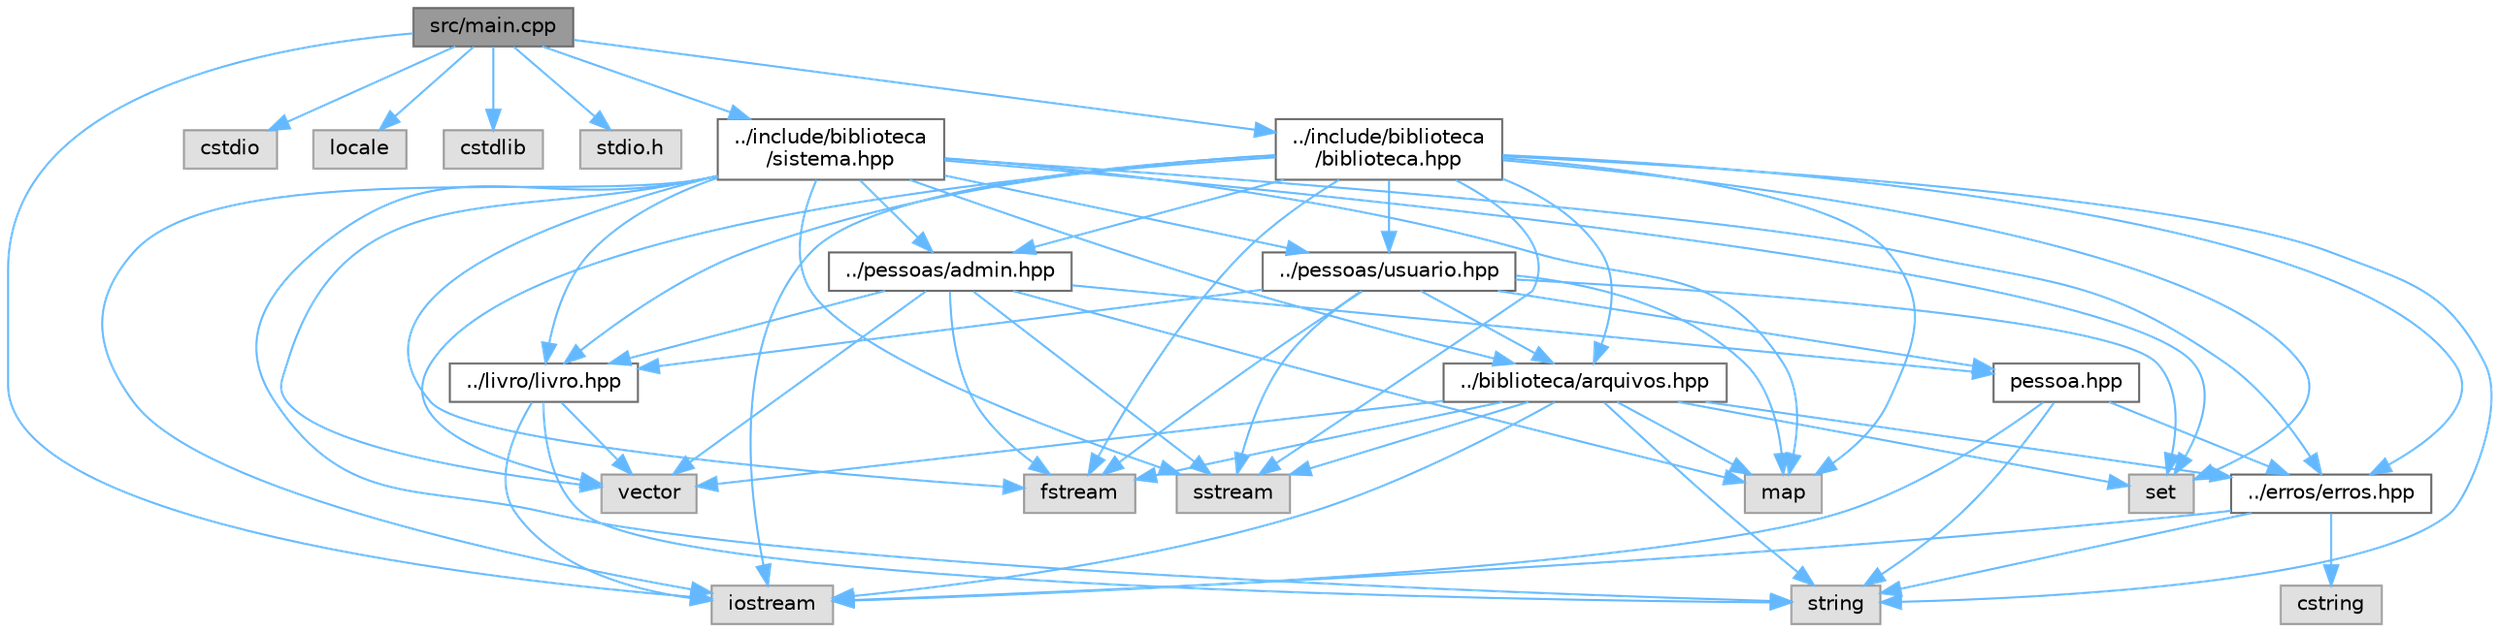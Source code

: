digraph "src/main.cpp"
{
 // LATEX_PDF_SIZE
  bgcolor="transparent";
  edge [fontname=Helvetica,fontsize=10,labelfontname=Helvetica,labelfontsize=10];
  node [fontname=Helvetica,fontsize=10,shape=box,height=0.2,width=0.4];
  Node1 [label="src/main.cpp",height=0.2,width=0.4,color="gray40", fillcolor="grey60", style="filled", fontcolor="black",tooltip=" "];
  Node1 -> Node2 [color="steelblue1",style="solid"];
  Node2 [label="iostream",height=0.2,width=0.4,color="grey60", fillcolor="#E0E0E0", style="filled",tooltip=" "];
  Node1 -> Node3 [color="steelblue1",style="solid"];
  Node3 [label="cstdio",height=0.2,width=0.4,color="grey60", fillcolor="#E0E0E0", style="filled",tooltip=" "];
  Node1 -> Node4 [color="steelblue1",style="solid"];
  Node4 [label="locale",height=0.2,width=0.4,color="grey60", fillcolor="#E0E0E0", style="filled",tooltip=" "];
  Node1 -> Node5 [color="steelblue1",style="solid"];
  Node5 [label="cstdlib",height=0.2,width=0.4,color="grey60", fillcolor="#E0E0E0", style="filled",tooltip=" "];
  Node1 -> Node6 [color="steelblue1",style="solid"];
  Node6 [label="stdio.h",height=0.2,width=0.4,color="grey60", fillcolor="#E0E0E0", style="filled",tooltip=" "];
  Node1 -> Node7 [color="steelblue1",style="solid"];
  Node7 [label="../include/biblioteca\l/sistema.hpp",height=0.2,width=0.4,color="grey40", fillcolor="white", style="filled",URL="$sistema_8hpp.html",tooltip="Classe responsável por armazenar o histórico de livros."];
  Node7 -> Node8 [color="steelblue1",style="solid"];
  Node8 [label="../livro/livro.hpp",height=0.2,width=0.4,color="grey40", fillcolor="white", style="filled",URL="$livro_8hpp.html",tooltip="Classe do objeto Livro."];
  Node8 -> Node2 [color="steelblue1",style="solid"];
  Node8 -> Node9 [color="steelblue1",style="solid"];
  Node9 [label="vector",height=0.2,width=0.4,color="grey60", fillcolor="#E0E0E0", style="filled",tooltip=" "];
  Node8 -> Node10 [color="steelblue1",style="solid"];
  Node10 [label="string",height=0.2,width=0.4,color="grey60", fillcolor="#E0E0E0", style="filled",tooltip=" "];
  Node7 -> Node11 [color="steelblue1",style="solid"];
  Node11 [label="../pessoas/usuario.hpp",height=0.2,width=0.4,color="grey40", fillcolor="white", style="filled",URL="$usuario_8hpp.html",tooltip="Classe do usuario."];
  Node11 -> Node12 [color="steelblue1",style="solid"];
  Node12 [label="pessoa.hpp",height=0.2,width=0.4,color="grey40", fillcolor="white", style="filled",URL="$pessoa_8hpp.html",tooltip="Classe mãe de usuario e admin."];
  Node12 -> Node2 [color="steelblue1",style="solid"];
  Node12 -> Node10 [color="steelblue1",style="solid"];
  Node12 -> Node13 [color="steelblue1",style="solid"];
  Node13 [label="../erros/erros.hpp",height=0.2,width=0.4,color="grey40", fillcolor="white", style="filled",URL="$erros_8hpp.html",tooltip="Classes de tratamento de exceções."];
  Node13 -> Node2 [color="steelblue1",style="solid"];
  Node13 -> Node10 [color="steelblue1",style="solid"];
  Node13 -> Node14 [color="steelblue1",style="solid"];
  Node14 [label="cstring",height=0.2,width=0.4,color="grey60", fillcolor="#E0E0E0", style="filled",tooltip=" "];
  Node11 -> Node8 [color="steelblue1",style="solid"];
  Node11 -> Node15 [color="steelblue1",style="solid"];
  Node15 [label="../biblioteca/arquivos.hpp",height=0.2,width=0.4,color="grey40", fillcolor="white", style="filled",URL="$arquivos_8hpp.html",tooltip="Classe assistente para facilitar a manipulação de arquivos."];
  Node15 -> Node2 [color="steelblue1",style="solid"];
  Node15 -> Node10 [color="steelblue1",style="solid"];
  Node15 -> Node9 [color="steelblue1",style="solid"];
  Node15 -> Node16 [color="steelblue1",style="solid"];
  Node16 [label="set",height=0.2,width=0.4,color="grey60", fillcolor="#E0E0E0", style="filled",tooltip=" "];
  Node15 -> Node17 [color="steelblue1",style="solid"];
  Node17 [label="map",height=0.2,width=0.4,color="grey60", fillcolor="#E0E0E0", style="filled",tooltip=" "];
  Node15 -> Node18 [color="steelblue1",style="solid"];
  Node18 [label="fstream",height=0.2,width=0.4,color="grey60", fillcolor="#E0E0E0", style="filled",tooltip=" "];
  Node15 -> Node19 [color="steelblue1",style="solid"];
  Node19 [label="sstream",height=0.2,width=0.4,color="grey60", fillcolor="#E0E0E0", style="filled",tooltip=" "];
  Node15 -> Node13 [color="steelblue1",style="solid"];
  Node11 -> Node16 [color="steelblue1",style="solid"];
  Node11 -> Node18 [color="steelblue1",style="solid"];
  Node11 -> Node17 [color="steelblue1",style="solid"];
  Node11 -> Node19 [color="steelblue1",style="solid"];
  Node7 -> Node20 [color="steelblue1",style="solid"];
  Node20 [label="../pessoas/admin.hpp",height=0.2,width=0.4,color="grey40", fillcolor="white", style="filled",URL="$admin_8hpp.html",tooltip="Classe do administrador."];
  Node20 -> Node12 [color="steelblue1",style="solid"];
  Node20 -> Node8 [color="steelblue1",style="solid"];
  Node20 -> Node17 [color="steelblue1",style="solid"];
  Node20 -> Node18 [color="steelblue1",style="solid"];
  Node20 -> Node9 [color="steelblue1",style="solid"];
  Node20 -> Node19 [color="steelblue1",style="solid"];
  Node7 -> Node13 [color="steelblue1",style="solid"];
  Node7 -> Node15 [color="steelblue1",style="solid"];
  Node7 -> Node2 [color="steelblue1",style="solid"];
  Node7 -> Node9 [color="steelblue1",style="solid"];
  Node7 -> Node16 [color="steelblue1",style="solid"];
  Node7 -> Node17 [color="steelblue1",style="solid"];
  Node7 -> Node18 [color="steelblue1",style="solid"];
  Node7 -> Node10 [color="steelblue1",style="solid"];
  Node7 -> Node19 [color="steelblue1",style="solid"];
  Node1 -> Node21 [color="steelblue1",style="solid"];
  Node21 [label="../include/biblioteca\l/biblioteca.hpp",height=0.2,width=0.4,color="grey40", fillcolor="white", style="filled",URL="$biblioteca_8hpp.html",tooltip="Classe responsável por armazenar os livros existentes, adicionar e remover livros,..."];
  Node21 -> Node8 [color="steelblue1",style="solid"];
  Node21 -> Node11 [color="steelblue1",style="solid"];
  Node21 -> Node20 [color="steelblue1",style="solid"];
  Node21 -> Node13 [color="steelblue1",style="solid"];
  Node21 -> Node15 [color="steelblue1",style="solid"];
  Node21 -> Node2 [color="steelblue1",style="solid"];
  Node21 -> Node9 [color="steelblue1",style="solid"];
  Node21 -> Node16 [color="steelblue1",style="solid"];
  Node21 -> Node17 [color="steelblue1",style="solid"];
  Node21 -> Node18 [color="steelblue1",style="solid"];
  Node21 -> Node10 [color="steelblue1",style="solid"];
  Node21 -> Node19 [color="steelblue1",style="solid"];
}
